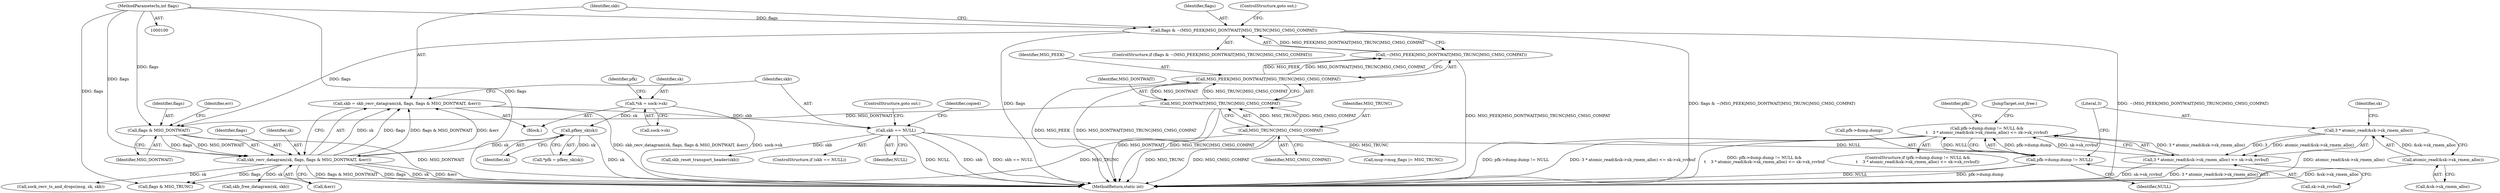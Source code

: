 digraph "0_linux_f3d3342602f8bcbf37d7c46641cb9bca7618eb1c_19@API" {
"1000199" [label="(Call,pfk->dump.dump != NULL &&\n\t    3 * atomic_read(&sk->sk_rmem_alloc) <= sk->sk_rcvbuf)"];
"1000200" [label="(Call,pfk->dump.dump != NULL)"];
"1000148" [label="(Call,skb == NULL)"];
"1000137" [label="(Call,skb = skb_recv_datagram(sk, flags, flags & MSG_DONTWAIT, &err))"];
"1000139" [label="(Call,skb_recv_datagram(sk, flags, flags & MSG_DONTWAIT, &err))"];
"1000116" [label="(Call,pfkey_sk(sk))"];
"1000108" [label="(Call,*sk = sock->sk)"];
"1000142" [label="(Call,flags & MSG_DONTWAIT)"];
"1000126" [label="(Call,flags & ~(MSG_PEEK|MSG_DONTWAIT|MSG_TRUNC|MSG_CMSG_COMPAT))"];
"1000105" [label="(MethodParameterIn,int flags)"];
"1000128" [label="(Call,~(MSG_PEEK|MSG_DONTWAIT|MSG_TRUNC|MSG_CMSG_COMPAT))"];
"1000129" [label="(Call,MSG_PEEK|MSG_DONTWAIT|MSG_TRUNC|MSG_CMSG_COMPAT)"];
"1000131" [label="(Call,MSG_DONTWAIT|MSG_TRUNC|MSG_CMSG_COMPAT)"];
"1000133" [label="(Call,MSG_TRUNC|MSG_CMSG_COMPAT)"];
"1000207" [label="(Call,3 * atomic_read(&sk->sk_rmem_alloc) <= sk->sk_rcvbuf)"];
"1000208" [label="(Call,3 * atomic_read(&sk->sk_rmem_alloc))"];
"1000210" [label="(Call,atomic_read(&sk->sk_rmem_alloc))"];
"1000199" [label="(Call,pfk->dump.dump != NULL &&\n\t    3 * atomic_read(&sk->sk_rmem_alloc) <= sk->sk_rcvbuf)"];
"1000219" [label="(Identifier,pfk)"];
"1000142" [label="(Call,flags & MSG_DONTWAIT)"];
"1000149" [label="(Identifier,skb)"];
"1000170" [label="(Call,skb_reset_transport_header(skb))"];
"1000139" [label="(Call,skb_recv_datagram(sk, flags, flags & MSG_DONTWAIT, &err))"];
"1000129" [label="(Call,MSG_PEEK|MSG_DONTWAIT|MSG_TRUNC|MSG_CMSG_COMPAT)"];
"1000200" [label="(Call,pfk->dump.dump != NULL)"];
"1000130" [label="(Identifier,MSG_PEEK)"];
"1000211" [label="(Call,&sk->sk_rmem_alloc)"];
"1000207" [label="(Call,3 * atomic_read(&sk->sk_rmem_alloc) <= sk->sk_rcvbuf)"];
"1000114" [label="(Call,*pfk = pfkey_sk(sk))"];
"1000216" [label="(Identifier,sk)"];
"1000208" [label="(Call,3 * atomic_read(&sk->sk_rmem_alloc))"];
"1000106" [label="(Block,)"];
"1000162" [label="(Call,msg->msg_flags |= MSG_TRUNC)"];
"1000105" [label="(MethodParameterIn,int flags)"];
"1000132" [label="(Identifier,MSG_DONTWAIT)"];
"1000125" [label="(ControlStructure,if (flags & ~(MSG_PEEK|MSG_DONTWAIT|MSG_TRUNC|MSG_CMSG_COMPAT)))"];
"1000201" [label="(Call,pfk->dump.dump)"];
"1000143" [label="(Identifier,flags)"];
"1000210" [label="(Call,atomic_read(&sk->sk_rmem_alloc))"];
"1000108" [label="(Call,*sk = sock->sk)"];
"1000134" [label="(Identifier,MSG_TRUNC)"];
"1000115" [label="(Identifier,pfk)"];
"1000140" [label="(Identifier,sk)"];
"1000144" [label="(Identifier,MSG_DONTWAIT)"];
"1000206" [label="(Identifier,NULL)"];
"1000220" [label="(JumpTarget,out_free:)"];
"1000126" [label="(Call,flags & ~(MSG_PEEK|MSG_DONTWAIT|MSG_TRUNC|MSG_CMSG_COMPAT))"];
"1000147" [label="(ControlStructure,if (skb == NULL))"];
"1000117" [label="(Identifier,sk)"];
"1000141" [label="(Identifier,flags)"];
"1000110" [label="(Call,sock->sk)"];
"1000150" [label="(Identifier,NULL)"];
"1000215" [label="(Call,sk->sk_rcvbuf)"];
"1000135" [label="(Identifier,MSG_CMSG_COMPAT)"];
"1000198" [label="(ControlStructure,if (pfk->dump.dump != NULL &&\n\t    3 * atomic_read(&sk->sk_rmem_alloc) <= sk->sk_rcvbuf))"];
"1000128" [label="(Call,~(MSG_PEEK|MSG_DONTWAIT|MSG_TRUNC|MSG_CMSG_COMPAT))"];
"1000209" [label="(Literal,3)"];
"1000136" [label="(ControlStructure,goto out;)"];
"1000116" [label="(Call,pfkey_sk(sk))"];
"1000133" [label="(Call,MSG_TRUNC|MSG_CMSG_COMPAT)"];
"1000227" [label="(MethodReturn,static int)"];
"1000184" [label="(Call,sock_recv_ts_and_drops(msg, sk, skb))"];
"1000191" [label="(Call,flags & MSG_TRUNC)"];
"1000109" [label="(Identifier,sk)"];
"1000138" [label="(Identifier,skb)"];
"1000127" [label="(Identifier,flags)"];
"1000131" [label="(Call,MSG_DONTWAIT|MSG_TRUNC|MSG_CMSG_COMPAT)"];
"1000137" [label="(Call,skb = skb_recv_datagram(sk, flags, flags & MSG_DONTWAIT, &err))"];
"1000146" [label="(Identifier,err)"];
"1000148" [label="(Call,skb == NULL)"];
"1000153" [label="(Identifier,copied)"];
"1000221" [label="(Call,skb_free_datagram(sk, skb))"];
"1000145" [label="(Call,&err)"];
"1000151" [label="(ControlStructure,goto out;)"];
"1000199" -> "1000198"  [label="AST: "];
"1000199" -> "1000200"  [label="CFG: "];
"1000199" -> "1000207"  [label="CFG: "];
"1000200" -> "1000199"  [label="AST: "];
"1000207" -> "1000199"  [label="AST: "];
"1000219" -> "1000199"  [label="CFG: "];
"1000220" -> "1000199"  [label="CFG: "];
"1000199" -> "1000227"  [label="DDG: pfk->dump.dump != NULL"];
"1000199" -> "1000227"  [label="DDG: 3 * atomic_read(&sk->sk_rmem_alloc) <= sk->sk_rcvbuf"];
"1000199" -> "1000227"  [label="DDG: pfk->dump.dump != NULL &&\n\t    3 * atomic_read(&sk->sk_rmem_alloc) <= sk->sk_rcvbuf"];
"1000200" -> "1000199"  [label="DDG: pfk->dump.dump"];
"1000200" -> "1000199"  [label="DDG: NULL"];
"1000207" -> "1000199"  [label="DDG: 3 * atomic_read(&sk->sk_rmem_alloc)"];
"1000207" -> "1000199"  [label="DDG: sk->sk_rcvbuf"];
"1000200" -> "1000206"  [label="CFG: "];
"1000201" -> "1000200"  [label="AST: "];
"1000206" -> "1000200"  [label="AST: "];
"1000209" -> "1000200"  [label="CFG: "];
"1000200" -> "1000227"  [label="DDG: pfk->dump.dump"];
"1000200" -> "1000227"  [label="DDG: NULL"];
"1000148" -> "1000200"  [label="DDG: NULL"];
"1000148" -> "1000147"  [label="AST: "];
"1000148" -> "1000150"  [label="CFG: "];
"1000149" -> "1000148"  [label="AST: "];
"1000150" -> "1000148"  [label="AST: "];
"1000151" -> "1000148"  [label="CFG: "];
"1000153" -> "1000148"  [label="CFG: "];
"1000148" -> "1000227"  [label="DDG: skb"];
"1000148" -> "1000227"  [label="DDG: skb == NULL"];
"1000148" -> "1000227"  [label="DDG: NULL"];
"1000137" -> "1000148"  [label="DDG: skb"];
"1000148" -> "1000170"  [label="DDG: skb"];
"1000137" -> "1000106"  [label="AST: "];
"1000137" -> "1000139"  [label="CFG: "];
"1000138" -> "1000137"  [label="AST: "];
"1000139" -> "1000137"  [label="AST: "];
"1000149" -> "1000137"  [label="CFG: "];
"1000137" -> "1000227"  [label="DDG: skb_recv_datagram(sk, flags, flags & MSG_DONTWAIT, &err)"];
"1000139" -> "1000137"  [label="DDG: sk"];
"1000139" -> "1000137"  [label="DDG: flags"];
"1000139" -> "1000137"  [label="DDG: flags & MSG_DONTWAIT"];
"1000139" -> "1000137"  [label="DDG: &err"];
"1000139" -> "1000145"  [label="CFG: "];
"1000140" -> "1000139"  [label="AST: "];
"1000141" -> "1000139"  [label="AST: "];
"1000142" -> "1000139"  [label="AST: "];
"1000145" -> "1000139"  [label="AST: "];
"1000139" -> "1000227"  [label="DDG: flags & MSG_DONTWAIT"];
"1000139" -> "1000227"  [label="DDG: flags"];
"1000139" -> "1000227"  [label="DDG: sk"];
"1000139" -> "1000227"  [label="DDG: &err"];
"1000116" -> "1000139"  [label="DDG: sk"];
"1000142" -> "1000139"  [label="DDG: flags"];
"1000142" -> "1000139"  [label="DDG: MSG_DONTWAIT"];
"1000105" -> "1000139"  [label="DDG: flags"];
"1000139" -> "1000184"  [label="DDG: sk"];
"1000139" -> "1000191"  [label="DDG: flags"];
"1000139" -> "1000221"  [label="DDG: sk"];
"1000116" -> "1000114"  [label="AST: "];
"1000116" -> "1000117"  [label="CFG: "];
"1000117" -> "1000116"  [label="AST: "];
"1000114" -> "1000116"  [label="CFG: "];
"1000116" -> "1000227"  [label="DDG: sk"];
"1000116" -> "1000114"  [label="DDG: sk"];
"1000108" -> "1000116"  [label="DDG: sk"];
"1000108" -> "1000106"  [label="AST: "];
"1000108" -> "1000110"  [label="CFG: "];
"1000109" -> "1000108"  [label="AST: "];
"1000110" -> "1000108"  [label="AST: "];
"1000115" -> "1000108"  [label="CFG: "];
"1000108" -> "1000227"  [label="DDG: sock->sk"];
"1000142" -> "1000144"  [label="CFG: "];
"1000143" -> "1000142"  [label="AST: "];
"1000144" -> "1000142"  [label="AST: "];
"1000146" -> "1000142"  [label="CFG: "];
"1000142" -> "1000227"  [label="DDG: MSG_DONTWAIT"];
"1000126" -> "1000142"  [label="DDG: flags"];
"1000105" -> "1000142"  [label="DDG: flags"];
"1000131" -> "1000142"  [label="DDG: MSG_DONTWAIT"];
"1000126" -> "1000125"  [label="AST: "];
"1000126" -> "1000128"  [label="CFG: "];
"1000127" -> "1000126"  [label="AST: "];
"1000128" -> "1000126"  [label="AST: "];
"1000136" -> "1000126"  [label="CFG: "];
"1000138" -> "1000126"  [label="CFG: "];
"1000126" -> "1000227"  [label="DDG: ~(MSG_PEEK|MSG_DONTWAIT|MSG_TRUNC|MSG_CMSG_COMPAT)"];
"1000126" -> "1000227"  [label="DDG: flags & ~(MSG_PEEK|MSG_DONTWAIT|MSG_TRUNC|MSG_CMSG_COMPAT)"];
"1000126" -> "1000227"  [label="DDG: flags"];
"1000105" -> "1000126"  [label="DDG: flags"];
"1000128" -> "1000126"  [label="DDG: MSG_PEEK|MSG_DONTWAIT|MSG_TRUNC|MSG_CMSG_COMPAT"];
"1000105" -> "1000100"  [label="AST: "];
"1000105" -> "1000227"  [label="DDG: flags"];
"1000105" -> "1000191"  [label="DDG: flags"];
"1000128" -> "1000129"  [label="CFG: "];
"1000129" -> "1000128"  [label="AST: "];
"1000128" -> "1000227"  [label="DDG: MSG_PEEK|MSG_DONTWAIT|MSG_TRUNC|MSG_CMSG_COMPAT"];
"1000129" -> "1000128"  [label="DDG: MSG_PEEK"];
"1000129" -> "1000128"  [label="DDG: MSG_DONTWAIT|MSG_TRUNC|MSG_CMSG_COMPAT"];
"1000129" -> "1000131"  [label="CFG: "];
"1000130" -> "1000129"  [label="AST: "];
"1000131" -> "1000129"  [label="AST: "];
"1000129" -> "1000227"  [label="DDG: MSG_PEEK"];
"1000129" -> "1000227"  [label="DDG: MSG_DONTWAIT|MSG_TRUNC|MSG_CMSG_COMPAT"];
"1000131" -> "1000129"  [label="DDG: MSG_DONTWAIT"];
"1000131" -> "1000129"  [label="DDG: MSG_TRUNC|MSG_CMSG_COMPAT"];
"1000131" -> "1000133"  [label="CFG: "];
"1000132" -> "1000131"  [label="AST: "];
"1000133" -> "1000131"  [label="AST: "];
"1000131" -> "1000227"  [label="DDG: MSG_DONTWAIT"];
"1000131" -> "1000227"  [label="DDG: MSG_TRUNC|MSG_CMSG_COMPAT"];
"1000133" -> "1000131"  [label="DDG: MSG_TRUNC"];
"1000133" -> "1000131"  [label="DDG: MSG_CMSG_COMPAT"];
"1000133" -> "1000135"  [label="CFG: "];
"1000134" -> "1000133"  [label="AST: "];
"1000135" -> "1000133"  [label="AST: "];
"1000133" -> "1000227"  [label="DDG: MSG_TRUNC"];
"1000133" -> "1000227"  [label="DDG: MSG_CMSG_COMPAT"];
"1000133" -> "1000162"  [label="DDG: MSG_TRUNC"];
"1000133" -> "1000191"  [label="DDG: MSG_TRUNC"];
"1000207" -> "1000215"  [label="CFG: "];
"1000208" -> "1000207"  [label="AST: "];
"1000215" -> "1000207"  [label="AST: "];
"1000207" -> "1000227"  [label="DDG: 3 * atomic_read(&sk->sk_rmem_alloc)"];
"1000207" -> "1000227"  [label="DDG: sk->sk_rcvbuf"];
"1000208" -> "1000207"  [label="DDG: 3"];
"1000208" -> "1000207"  [label="DDG: atomic_read(&sk->sk_rmem_alloc)"];
"1000208" -> "1000210"  [label="CFG: "];
"1000209" -> "1000208"  [label="AST: "];
"1000210" -> "1000208"  [label="AST: "];
"1000216" -> "1000208"  [label="CFG: "];
"1000208" -> "1000227"  [label="DDG: atomic_read(&sk->sk_rmem_alloc)"];
"1000210" -> "1000208"  [label="DDG: &sk->sk_rmem_alloc"];
"1000210" -> "1000211"  [label="CFG: "];
"1000211" -> "1000210"  [label="AST: "];
"1000210" -> "1000227"  [label="DDG: &sk->sk_rmem_alloc"];
}
